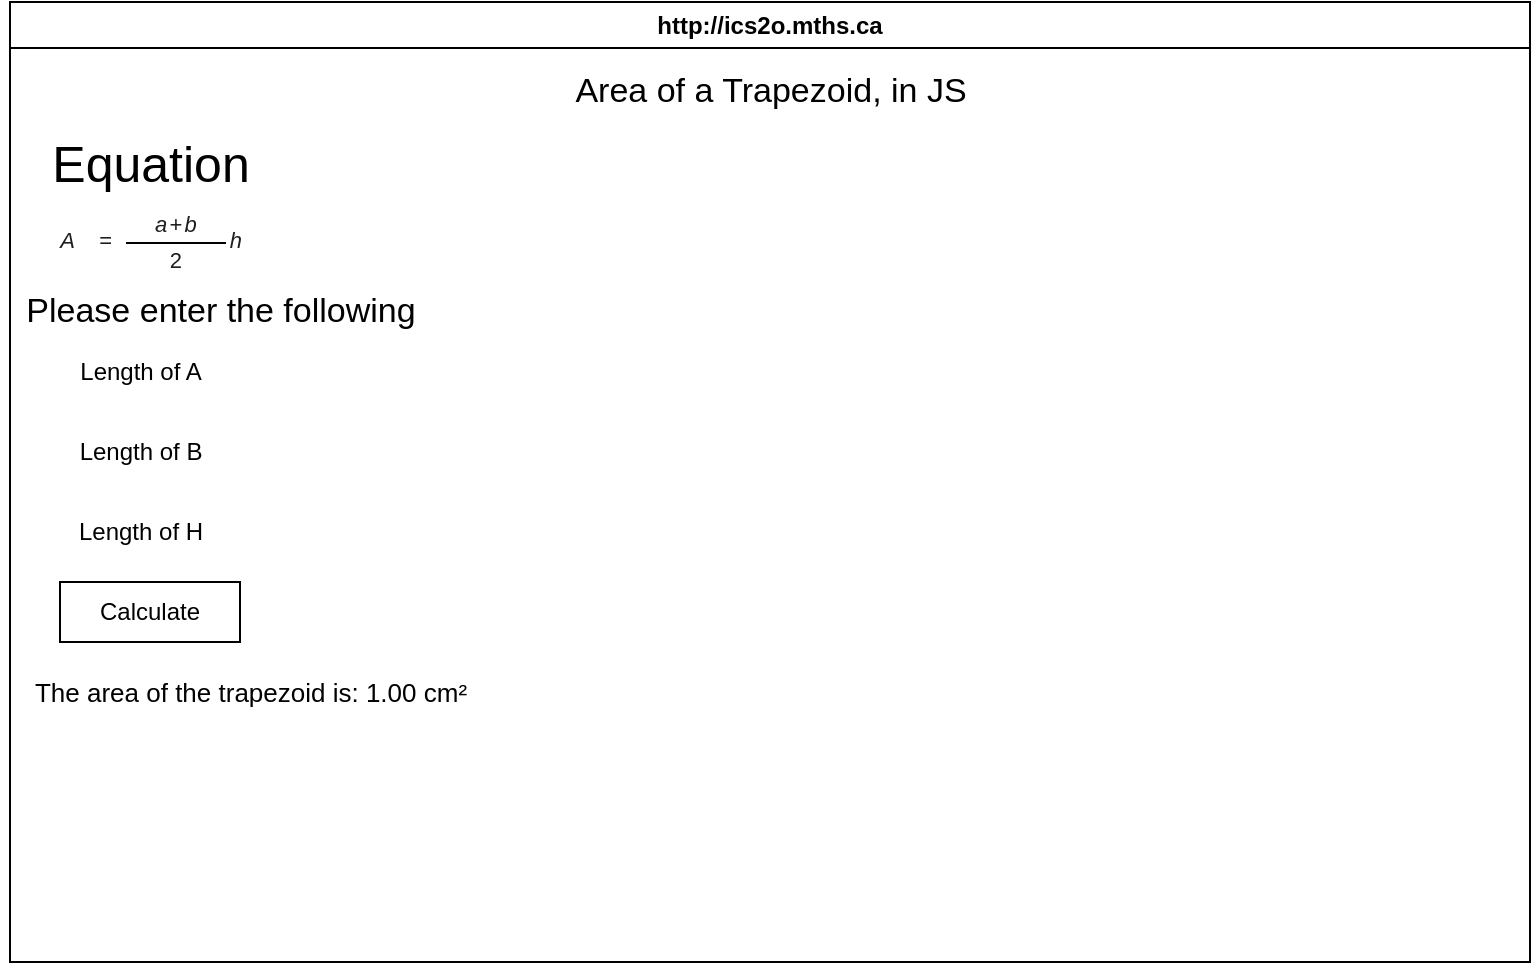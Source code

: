 <mxfile>
    <diagram id="HIP3nbAZw_EuaXWnEj3U" name="Page-1">
        <mxGraphModel dx="766" dy="613" grid="1" gridSize="10" guides="1" tooltips="1" connect="1" arrows="1" fold="1" page="1" pageScale="1" pageWidth="850" pageHeight="1100" math="0" shadow="0">
            <root>
                <mxCell id="0"/>
                <mxCell id="1" parent="0"/>
                <mxCell id="7" value="http://ics2o.mths.ca" style="swimlane;whiteSpace=wrap;html=1;labelBackgroundColor=default;" parent="1" vertex="1">
                    <mxGeometry x="45" y="30" width="760" height="480" as="geometry"/>
                </mxCell>
                <mxCell id="9" value="Area of a Trapezoid, in JS" style="text;html=1;align=center;verticalAlign=middle;resizable=0;points=[];autosize=1;strokeColor=none;fillColor=none;fontSize=17;" parent="7" vertex="1">
                    <mxGeometry x="270" y="30" width="220" height="30" as="geometry"/>
                </mxCell>
                <mxCell id="10" value="&lt;font style=&quot;font-size: 25px;&quot;&gt;Equation&lt;/font&gt;" style="text;html=1;align=center;verticalAlign=middle;resizable=0;points=[];autosize=1;strokeColor=none;fillColor=none;" parent="7" vertex="1">
                    <mxGeometry x="10" y="60" width="120" height="40" as="geometry"/>
                </mxCell>
                <mxCell id="12" value="&lt;font&gt;&lt;div class=&quot;lr-fy-ecl lr-fy-eq-elem&quot; data-var=&quot;A&quot; style=&quot;display: inline-block; position: relative; transition: color 0.05s ease-in-out; font-style: italic; color: rgb(31, 31, 31); font-family: XITSMath-Regular, Arial, sans-serif; text-align: start; background-color: rgb(255, 255, 255); margin-right: 10px; margin-top: 0px; margin-bottom: 0px;&quot;&gt;A&lt;/div&gt;&lt;div class=&quot;lr-fy-eq-elem lr-fy-eq-add&quot; style=&quot;display: inline-block; position: relative; transition: color 0.05s ease-in-out; color: rgb(31, 31, 31); font-family: XITSMath-Regular, Arial, sans-serif; text-align: start; background-color: rgb(255, 255, 255); margin-left: 0.2em; margin-right: 0.2em;&quot;&gt;=&lt;/div&gt;&lt;div class=&quot;lr-fy-eq-elem eiuJYe&quot; data-lr-op=&quot;imul&quot; style=&quot;display: inline-block; position: relative; transition: color 0.05s ease-in-out; color: rgb(31, 31, 31); font-family: XITSMath-Regular, Arial, sans-serif; text-align: start; background-color: rgb(255, 255, 255); margin-left: 5px; vertical-align: middle; margin-top: 0px; margin-bottom: 0px;&quot;&gt;&lt;div data-lr-op=&quot;div&quot; class=&quot;lr-fy-eq-elem&quot; style=&quot;display: inline-block; position: relative; transition: color 0.05s ease-in-out; text-align: center; vertical-align: middle;&quot;&gt;&lt;div data-lr-op=&quot;ipar&quot; class=&quot;lr-fy-eq-elem&quot; style=&quot;display: inline-block; position: relative; transition: color 0.05s ease-in-out;&quot;&gt;&lt;div data-lr-op=&quot;plus&quot; class=&quot;lr-fy-eq-elem&quot; style=&quot;display: inline-block; position: relative; transition: color 0.05s ease-in-out;&quot;&gt;&lt;div class=&quot;lr-fy-el lr-fy-eq-elem&quot; data-var=&quot;a&quot; role=&quot;link&quot; style=&quot;display: inline-block; position: relative; transition: color 0.05s ease-in-out; margin: -4px; padding: 4px; font-style: italic; cursor: pointer;&quot;&gt;a&lt;/div&gt;&lt;div class=&quot;lr-fy-eq-elem lr-fy-eq-add&quot; style=&quot;display: inline-block; position: relative; transition: color 0.05s ease-in-out; margin-left: 0.1em; margin-right: 0.1em;&quot;&gt;+&lt;/div&gt;&lt;div class=&quot;lr-fy-el lr-fy-eq-elem&quot; data-var=&quot;b&quot; role=&quot;link&quot; style=&quot;display: inline-block; position: relative; transition: color 0.05s ease-in-out; margin: -4px; padding: 4px; font-style: italic; cursor: pointer;&quot;&gt;b&lt;/div&gt;&lt;/div&gt;&lt;/div&gt;&lt;div class=&quot;lr-fy-eq-add&quot; style=&quot;width: 49.392px; height: 1px; background-color: black; margin-top: 2px; margin-bottom: 2px;&quot;&gt;&lt;/div&gt;&lt;div class=&quot;lr-fy-ecv lr-fy-eq-elem&quot; style=&quot;display: inline-block; position: relative; transition: color 0.05s ease-in-out;&quot;&gt;2&lt;/div&gt;&lt;/div&gt;&lt;div class=&quot;lr-fy-eq-elem lr-fy-eq-add&quot; style=&quot;display: inline-block; position: relative; transition: color 0.05s ease-in-out; margin-left: 0.2em;&quot;&gt;&lt;/div&gt;&lt;div class=&quot;lr-fy-el lr-fy-eq-elem&quot; data-var=&quot;h&quot; role=&quot;link&quot; style=&quot;display: inline-block; position: relative; transition: color 0.05s ease-in-out; margin: -4px; padding: 4px; font-style: italic; cursor: pointer;&quot;&gt;h&lt;/div&gt;&lt;/div&gt;&lt;/font&gt;" style="text;html=1;align=center;verticalAlign=middle;resizable=0;points=[];autosize=1;strokeColor=none;fillColor=none;fontSize=11;" parent="7" vertex="1">
                    <mxGeometry x="15" y="100" width="110" height="40" as="geometry"/>
                </mxCell>
                <mxCell id="13" value="&lt;font&gt;Please enter the following&lt;/font&gt;" style="text;html=1;align=center;verticalAlign=middle;resizable=0;points=[];autosize=1;strokeColor=none;fillColor=none;fontSize=17;fontColor=#000000;" parent="7" vertex="1">
                    <mxGeometry x="-5" y="140" width="220" height="30" as="geometry"/>
                </mxCell>
                <mxCell id="14" value="Length of A" style="text;html=1;align=center;verticalAlign=middle;resizable=0;points=[];autosize=1;strokeColor=none;fillColor=none;" parent="7" vertex="1">
                    <mxGeometry x="25" y="170" width="80" height="30" as="geometry"/>
                </mxCell>
                <mxCell id="16" value="&lt;span style=&quot;color: rgb(0, 0, 0);&quot;&gt;Length of H&lt;/span&gt;" style="text;html=1;align=center;verticalAlign=middle;resizable=0;points=[];autosize=1;strokeColor=none;fillColor=none;" parent="7" vertex="1">
                    <mxGeometry x="20" y="250" width="90" height="30" as="geometry"/>
                </mxCell>
                <mxCell id="15" value="&lt;span style=&quot;color: rgb(0, 0, 0);&quot;&gt;Length of B&lt;/span&gt;" style="text;html=1;align=center;verticalAlign=middle;resizable=0;points=[];autosize=1;strokeColor=none;fillColor=none;" parent="7" vertex="1">
                    <mxGeometry x="25" y="210" width="80" height="30" as="geometry"/>
                </mxCell>
                <mxCell id="17" value="Calculate" style="whiteSpace=wrap;html=1;" vertex="1" parent="7">
                    <mxGeometry x="25" y="290" width="90" height="30" as="geometry"/>
                </mxCell>
                <mxCell id="19" value="The area of the trapezoid is: 1.00 cm²" style="text;html=1;align=center;verticalAlign=middle;resizable=0;points=[];autosize=1;strokeColor=none;fillColor=none;fontSize=13;" vertex="1" parent="7">
                    <mxGeometry y="330" width="240" height="30" as="geometry"/>
                </mxCell>
            </root>
        </mxGraphModel>
    </diagram>
</mxfile>